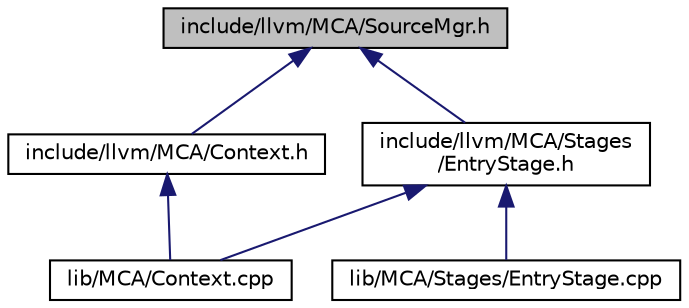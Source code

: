 digraph "include/llvm/MCA/SourceMgr.h"
{
 // LATEX_PDF_SIZE
  bgcolor="transparent";
  edge [fontname="Helvetica",fontsize="10",labelfontname="Helvetica",labelfontsize="10"];
  node [fontname="Helvetica",fontsize="10",shape="box"];
  Node1 [label="include/llvm/MCA/SourceMgr.h",height=0.2,width=0.4,color="black", fillcolor="grey75", style="filled", fontcolor="black",tooltip="This file implements class SourceMgr."];
  Node1 -> Node2 [dir="back",color="midnightblue",fontsize="10",style="solid",fontname="Helvetica"];
  Node2 [label="include/llvm/MCA/Context.h",height=0.2,width=0.4,color="black",URL="$Context_8h.html",tooltip="This file defines a class for holding ownership of various simulated hardware units."];
  Node2 -> Node3 [dir="back",color="midnightblue",fontsize="10",style="solid",fontname="Helvetica"];
  Node3 [label="lib/MCA/Context.cpp",height=0.2,width=0.4,color="black",URL="$Context_8cpp.html",tooltip="This file defines a class for holding ownership of various simulated hardware units."];
  Node1 -> Node4 [dir="back",color="midnightblue",fontsize="10",style="solid",fontname="Helvetica"];
  Node4 [label="include/llvm/MCA/Stages\l/EntryStage.h",height=0.2,width=0.4,color="black",URL="$EntryStage_8h.html",tooltip="This file defines the Entry stage of an instruction pipeline."];
  Node4 -> Node3 [dir="back",color="midnightblue",fontsize="10",style="solid",fontname="Helvetica"];
  Node4 -> Node5 [dir="back",color="midnightblue",fontsize="10",style="solid",fontname="Helvetica"];
  Node5 [label="lib/MCA/Stages/EntryStage.cpp",height=0.2,width=0.4,color="black",URL="$EntryStage_8cpp.html",tooltip="This file defines the Fetch stage of an instruction pipeline."];
}
